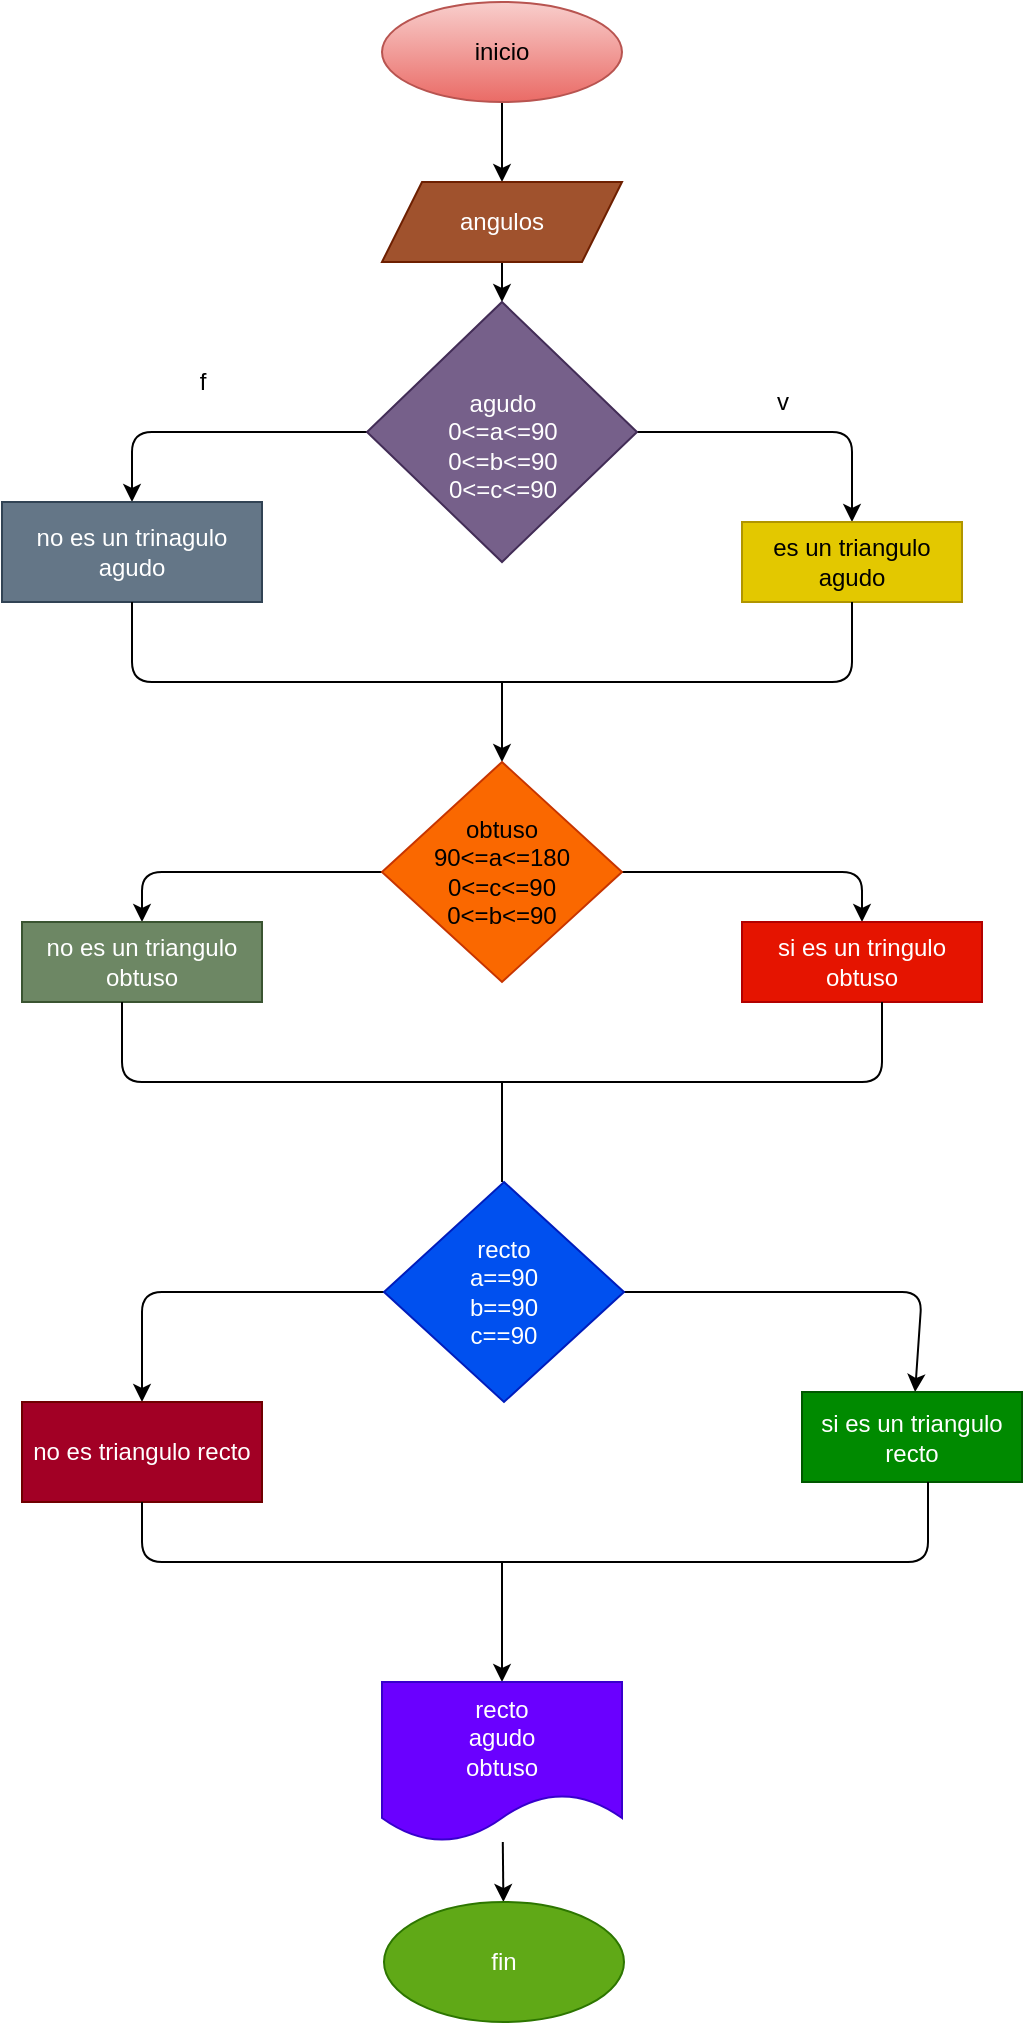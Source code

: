 <mxfile>
    <diagram id="rl9fVyq2GuwSAQBhSLOU" name="Página-1">
        <mxGraphModel dx="564" dy="478" grid="1" gridSize="10" guides="1" tooltips="1" connect="1" arrows="1" fold="1" page="1" pageScale="1" pageWidth="827" pageHeight="1169" math="0" shadow="0">
            <root>
                <mxCell id="0"/>
                <mxCell id="1" parent="0"/>
                <mxCell id="4" value="" style="edgeStyle=none;html=1;" edge="1" parent="1" source="2" target="3">
                    <mxGeometry relative="1" as="geometry"/>
                </mxCell>
                <mxCell id="2" value="inicio" style="ellipse;whiteSpace=wrap;html=1;fillColor=#f8cecc;strokeColor=#b85450;gradientColor=#ea6b66;" vertex="1" parent="1">
                    <mxGeometry x="220" y="20" width="120" height="50" as="geometry"/>
                </mxCell>
                <mxCell id="6" value="" style="edgeStyle=none;html=1;" edge="1" parent="1" source="3" target="5">
                    <mxGeometry relative="1" as="geometry"/>
                </mxCell>
                <mxCell id="3" value="angulos" style="shape=parallelogram;perimeter=parallelogramPerimeter;whiteSpace=wrap;html=1;fixedSize=1;fillColor=#a0522d;fontColor=#ffffff;strokeColor=#6D1F00;" vertex="1" parent="1">
                    <mxGeometry x="220" y="110" width="120" height="40" as="geometry"/>
                </mxCell>
                <mxCell id="8" value="" style="edgeStyle=none;html=1;" edge="1" parent="1" source="5" target="7">
                    <mxGeometry relative="1" as="geometry">
                        <Array as="points">
                            <mxPoint x="455" y="235"/>
                        </Array>
                    </mxGeometry>
                </mxCell>
                <mxCell id="10" value="" style="edgeStyle=none;html=1;" edge="1" parent="1" source="5" target="9">
                    <mxGeometry relative="1" as="geometry">
                        <Array as="points">
                            <mxPoint x="95" y="235"/>
                        </Array>
                    </mxGeometry>
                </mxCell>
                <mxCell id="5" value="&lt;br&gt;agudo&lt;br&gt;0&amp;lt;=a&amp;lt;=90&lt;br&gt;0&amp;lt;=b&amp;lt;=90&lt;br&gt;0&amp;lt;=c&amp;lt;=90" style="rhombus;whiteSpace=wrap;html=1;fillColor=#76608a;fontColor=#ffffff;strokeColor=#432D57;" vertex="1" parent="1">
                    <mxGeometry x="212.5" y="170" width="135" height="130" as="geometry"/>
                </mxCell>
                <mxCell id="7" value="es un triangulo agudo" style="whiteSpace=wrap;html=1;fillColor=#e3c800;fontColor=#000000;strokeColor=#B09500;" vertex="1" parent="1">
                    <mxGeometry x="400" y="280" width="110" height="40" as="geometry"/>
                </mxCell>
                <mxCell id="9" value="no es un trinagulo agudo" style="whiteSpace=wrap;html=1;fillColor=#647687;fontColor=#ffffff;strokeColor=#314354;" vertex="1" parent="1">
                    <mxGeometry x="30" y="270" width="130" height="50" as="geometry"/>
                </mxCell>
                <mxCell id="11" value="" style="endArrow=none;html=1;exitX=0.5;exitY=1;exitDx=0;exitDy=0;entryX=0.5;entryY=1;entryDx=0;entryDy=0;" edge="1" parent="1" source="9" target="7">
                    <mxGeometry width="50" height="50" relative="1" as="geometry">
                        <mxPoint x="270" y="350" as="sourcePoint"/>
                        <mxPoint x="320" y="300" as="targetPoint"/>
                        <Array as="points">
                            <mxPoint x="95" y="360"/>
                            <mxPoint x="280" y="360"/>
                            <mxPoint x="455" y="360"/>
                        </Array>
                    </mxGeometry>
                </mxCell>
                <mxCell id="12" value="" style="endArrow=classic;html=1;" edge="1" parent="1" target="13">
                    <mxGeometry width="50" height="50" relative="1" as="geometry">
                        <mxPoint x="280" y="360" as="sourcePoint"/>
                        <mxPoint x="280" y="400" as="targetPoint"/>
                    </mxGeometry>
                </mxCell>
                <mxCell id="19" value="" style="edgeStyle=none;html=1;" edge="1" parent="1" source="13" target="18">
                    <mxGeometry relative="1" as="geometry">
                        <Array as="points">
                            <mxPoint x="460" y="455"/>
                        </Array>
                    </mxGeometry>
                </mxCell>
                <mxCell id="21" value="" style="edgeStyle=none;html=1;" edge="1" parent="1" source="13" target="20">
                    <mxGeometry relative="1" as="geometry">
                        <Array as="points">
                            <mxPoint x="100" y="455"/>
                        </Array>
                    </mxGeometry>
                </mxCell>
                <mxCell id="13" value="obtuso&lt;br&gt;90&amp;lt;=a&amp;lt;=180&lt;br&gt;0&amp;lt;=c&amp;lt;=90&lt;br&gt;0&amp;lt;=b&amp;lt;=90" style="rhombus;whiteSpace=wrap;html=1;fillColor=#fa6800;fontColor=#000000;strokeColor=#C73500;" vertex="1" parent="1">
                    <mxGeometry x="220" y="400" width="120" height="110" as="geometry"/>
                </mxCell>
                <mxCell id="14" value="v" style="text;html=1;align=center;verticalAlign=middle;resizable=0;points=[];autosize=1;strokeColor=none;fillColor=none;" vertex="1" parent="1">
                    <mxGeometry x="410" y="210" width="20" height="20" as="geometry"/>
                </mxCell>
                <mxCell id="15" value="f" style="text;html=1;align=center;verticalAlign=middle;resizable=0;points=[];autosize=1;strokeColor=none;fillColor=none;" vertex="1" parent="1">
                    <mxGeometry x="120" y="200" width="20" height="20" as="geometry"/>
                </mxCell>
                <mxCell id="18" value="si es un tringulo obtuso" style="whiteSpace=wrap;html=1;fillColor=#e51400;fontColor=#ffffff;strokeColor=#B20000;" vertex="1" parent="1">
                    <mxGeometry x="400" y="480" width="120" height="40" as="geometry"/>
                </mxCell>
                <mxCell id="20" value="no es un triangulo obtuso" style="whiteSpace=wrap;html=1;fillColor=#6d8764;fontColor=#ffffff;strokeColor=#3A5431;" vertex="1" parent="1">
                    <mxGeometry x="40" y="480" width="120" height="40" as="geometry"/>
                </mxCell>
                <mxCell id="22" value="" style="endArrow=none;html=1;" edge="1" parent="1">
                    <mxGeometry width="50" height="50" relative="1" as="geometry">
                        <mxPoint x="90" y="520" as="sourcePoint"/>
                        <mxPoint x="470" y="520" as="targetPoint"/>
                        <Array as="points">
                            <mxPoint x="90" y="560"/>
                            <mxPoint x="280" y="560"/>
                            <mxPoint x="470" y="560"/>
                        </Array>
                    </mxGeometry>
                </mxCell>
                <mxCell id="24" value="" style="endArrow=none;html=1;" edge="1" parent="1">
                    <mxGeometry width="50" height="50" relative="1" as="geometry">
                        <mxPoint x="280" y="560" as="sourcePoint"/>
                        <mxPoint x="280" y="610" as="targetPoint"/>
                    </mxGeometry>
                </mxCell>
                <mxCell id="27" value="" style="edgeStyle=none;html=1;" edge="1" parent="1" source="25" target="26">
                    <mxGeometry relative="1" as="geometry">
                        <Array as="points">
                            <mxPoint x="100" y="665"/>
                        </Array>
                    </mxGeometry>
                </mxCell>
                <mxCell id="29" value="" style="edgeStyle=none;html=1;" edge="1" parent="1" source="25" target="28">
                    <mxGeometry relative="1" as="geometry">
                        <Array as="points">
                            <mxPoint x="490" y="665"/>
                        </Array>
                    </mxGeometry>
                </mxCell>
                <mxCell id="25" value="recto&lt;br&gt;a==90&lt;br&gt;b==90&lt;br&gt;c==90" style="rhombus;whiteSpace=wrap;html=1;fillColor=#0050ef;fontColor=#ffffff;strokeColor=#001DBC;" vertex="1" parent="1">
                    <mxGeometry x="221" y="610" width="120" height="110" as="geometry"/>
                </mxCell>
                <mxCell id="26" value="no es&amp;nbsp;triangulo recto" style="whiteSpace=wrap;html=1;fillColor=#a20025;fontColor=#ffffff;strokeColor=#6F0000;" vertex="1" parent="1">
                    <mxGeometry x="40" y="720" width="120" height="50" as="geometry"/>
                </mxCell>
                <mxCell id="28" value="si es un triangulo recto" style="whiteSpace=wrap;html=1;fillColor=#008a00;fontColor=#ffffff;strokeColor=#005700;" vertex="1" parent="1">
                    <mxGeometry x="430" y="715" width="110" height="45" as="geometry"/>
                </mxCell>
                <mxCell id="30" value="" style="endArrow=none;html=1;exitX=0.5;exitY=1;exitDx=0;exitDy=0;" edge="1" parent="1" source="26">
                    <mxGeometry width="50" height="50" relative="1" as="geometry">
                        <mxPoint x="270" y="800" as="sourcePoint"/>
                        <mxPoint x="493" y="760" as="targetPoint"/>
                        <Array as="points">
                            <mxPoint x="100" y="800"/>
                            <mxPoint x="300" y="800"/>
                            <mxPoint x="493" y="800"/>
                        </Array>
                    </mxGeometry>
                </mxCell>
                <mxCell id="31" value="" style="endArrow=classic;html=1;" edge="1" parent="1">
                    <mxGeometry width="50" height="50" relative="1" as="geometry">
                        <mxPoint x="280" y="800" as="sourcePoint"/>
                        <mxPoint x="280" y="860" as="targetPoint"/>
                    </mxGeometry>
                </mxCell>
                <mxCell id="34" value="" style="edgeStyle=none;html=1;" edge="1" parent="1" source="32" target="33">
                    <mxGeometry relative="1" as="geometry"/>
                </mxCell>
                <mxCell id="32" value="recto&lt;br&gt;agudo&lt;br&gt;obtuso" style="shape=document;whiteSpace=wrap;html=1;boundedLbl=1;fillColor=#6a00ff;fontColor=#ffffff;strokeColor=#3700CC;" vertex="1" parent="1">
                    <mxGeometry x="220" y="860" width="120" height="80" as="geometry"/>
                </mxCell>
                <mxCell id="33" value="fin" style="ellipse;whiteSpace=wrap;html=1;fillColor=#60a917;fontColor=#ffffff;strokeColor=#2D7600;" vertex="1" parent="1">
                    <mxGeometry x="221" y="970" width="120" height="60" as="geometry"/>
                </mxCell>
            </root>
        </mxGraphModel>
    </diagram>
</mxfile>